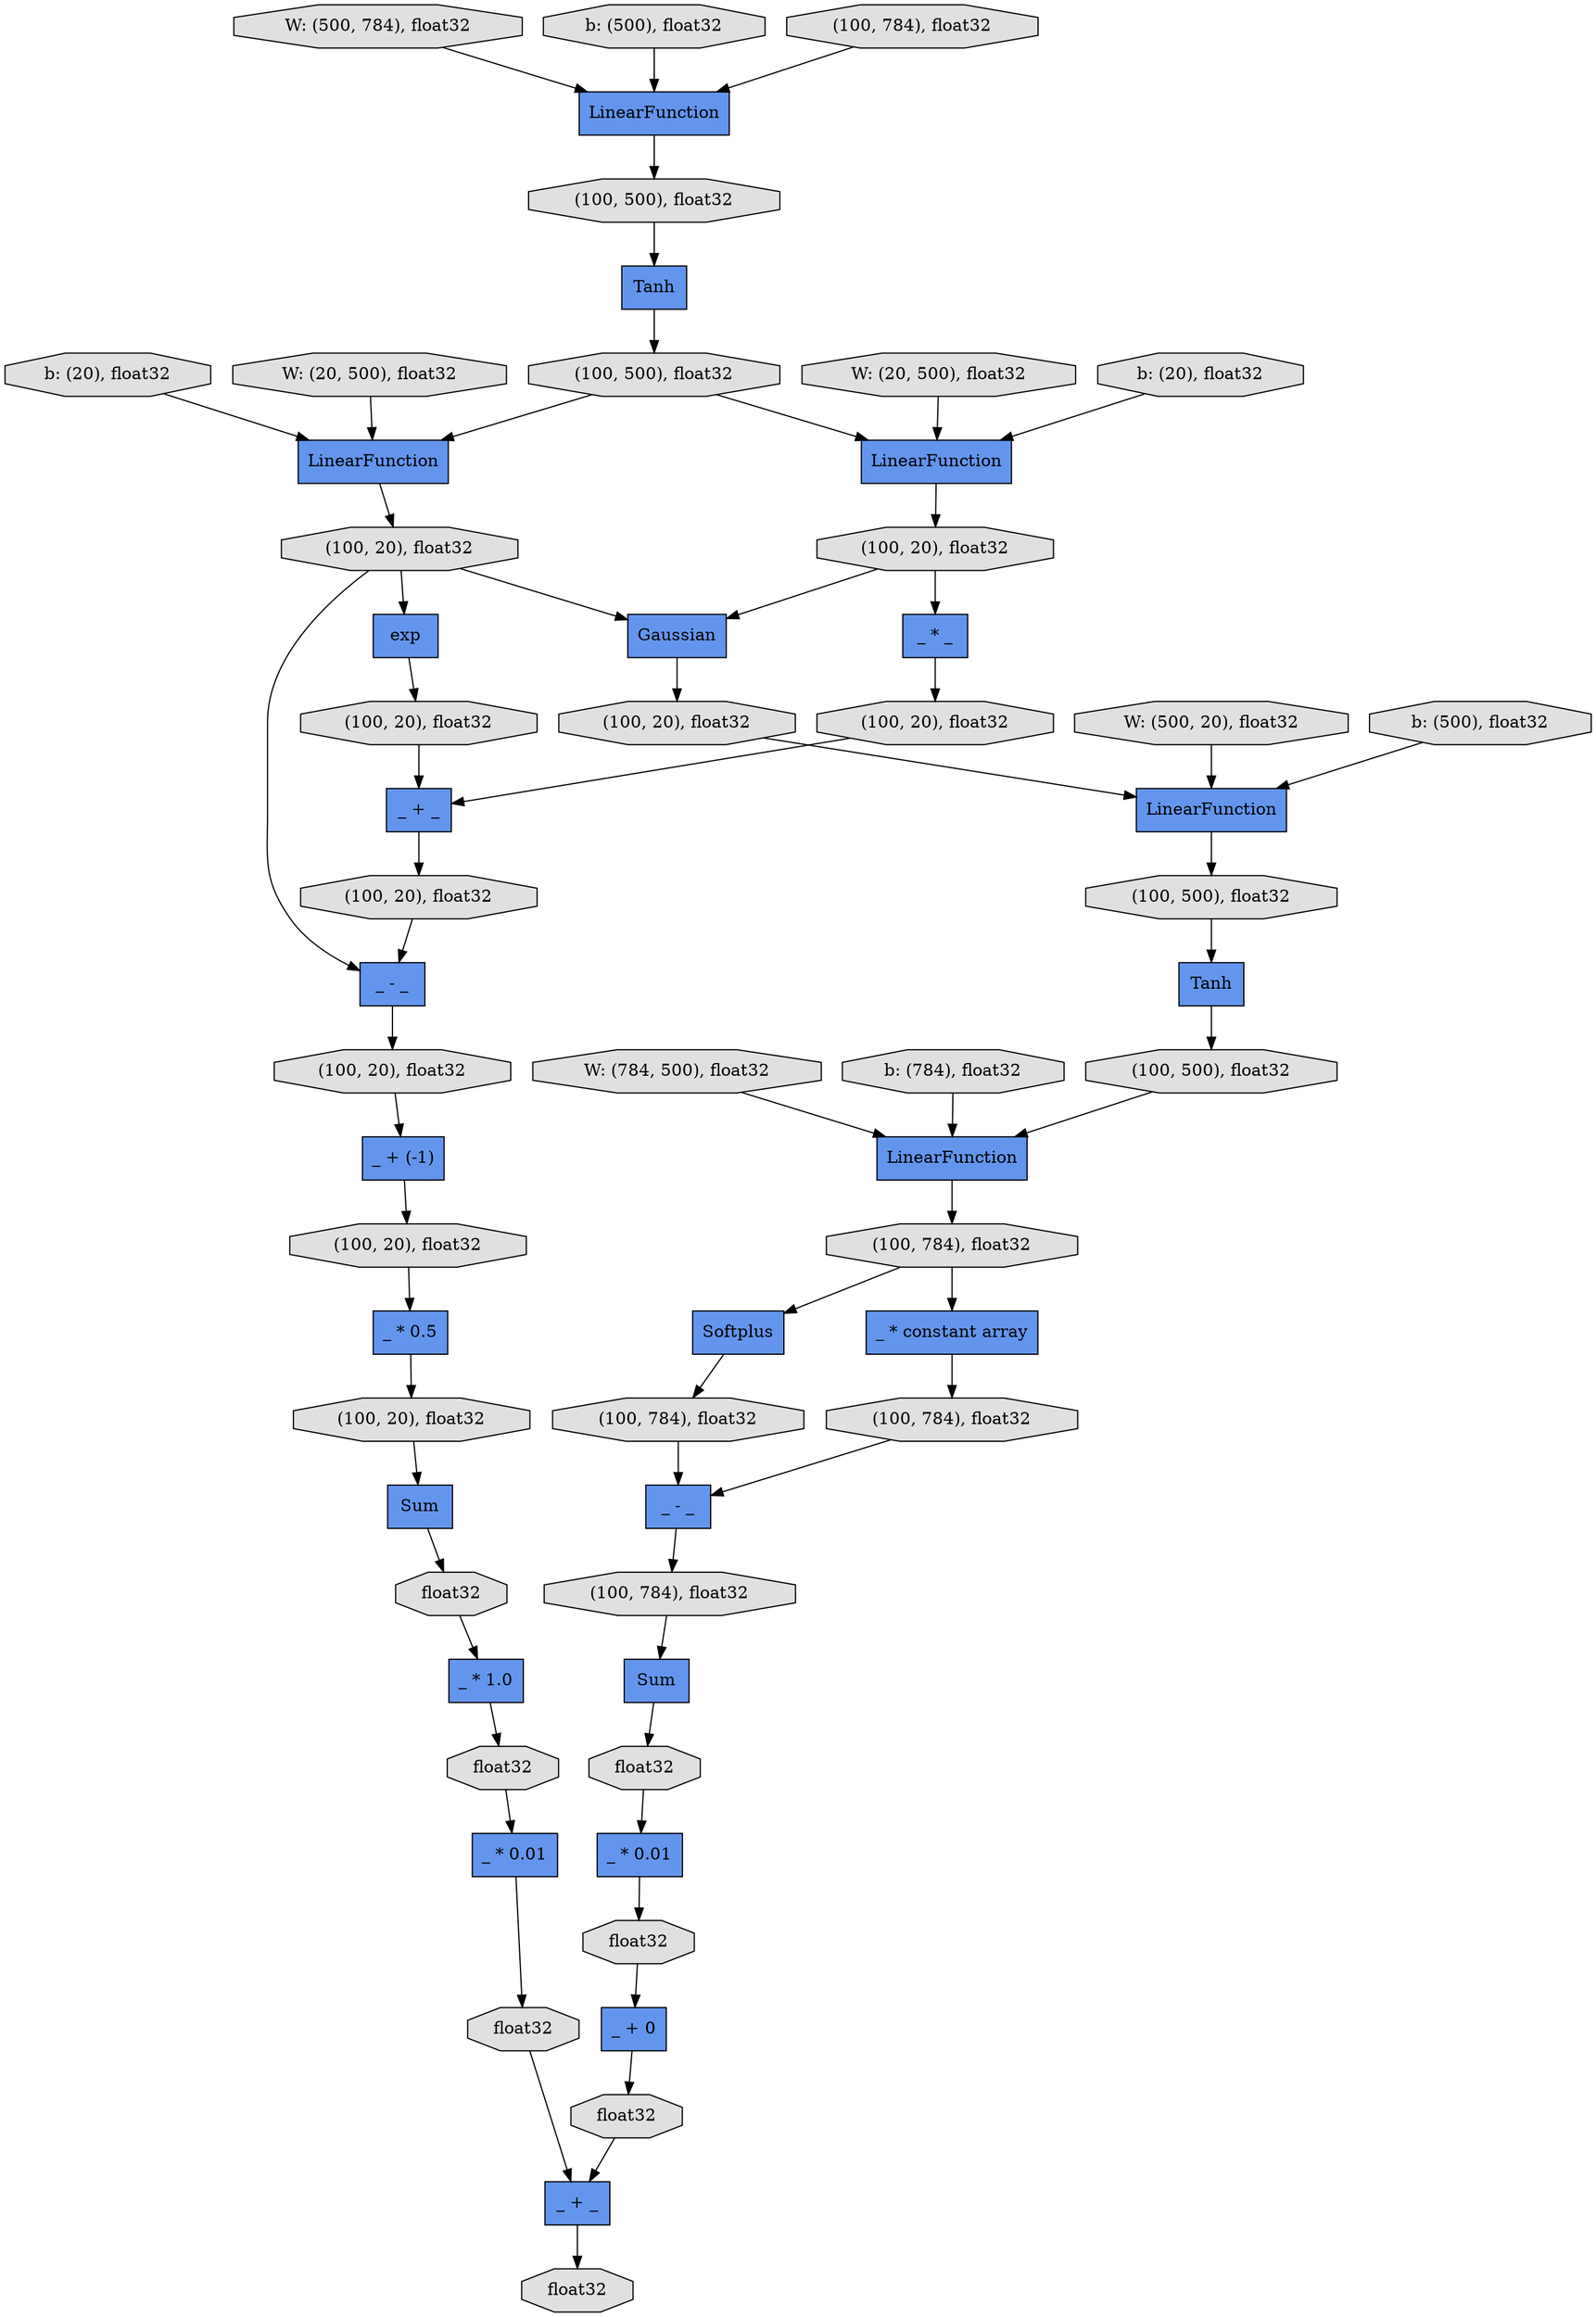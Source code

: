 digraph graphname{rankdir=TB;4600485928 [label="(100, 784), float32",shape="octagon",fillcolor="#E0E0E0",style="filled"];4606787712 [label="_ * 0.01",shape="record",fillcolor="#6495ED",style="filled"];4600486040 [label="float32",shape="octagon",fillcolor="#E0E0E0",style="filled"];4600258688 [label="W: (784, 500), float32",shape="octagon",fillcolor="#E0E0E0",style="filled"];4606787768 [label="float32",shape="octagon",fillcolor="#E0E0E0",style="filled"];4600213632 [label="Gaussian",shape="record",fillcolor="#6495ED",style="filled"];4600213688 [label="(100, 500), float32",shape="octagon",fillcolor="#E0E0E0",style="filled"];4600215704 [label="b: (20), float32",shape="octagon",fillcolor="#E0E0E0",style="filled"];4606787824 [label="_ + _",shape="record",fillcolor="#6495ED",style="filled"];4600486152 [label="exp",shape="record",fillcolor="#6495ED",style="filled"];4600484080 [label="(100, 20), float32",shape="octagon",fillcolor="#E0E0E0",style="filled"];4600484136 [label="LinearFunction",shape="record",fillcolor="#6495ED",style="filled"];4606787936 [label="float32",shape="octagon",fillcolor="#E0E0E0",style="filled"];4600486264 [label="float32",shape="octagon",fillcolor="#E0E0E0",style="filled"];4600484248 [label="(100, 20), float32",shape="octagon",fillcolor="#E0E0E0",style="filled"];4600259024 [label="b: (784), float32",shape="octagon",fillcolor="#E0E0E0",style="filled"];4600484360 [label="(100, 20), float32",shape="octagon",fillcolor="#E0E0E0",style="filled"];4600216096 [label="W: (20, 500), float32",shape="octagon",fillcolor="#E0E0E0",style="filled"];4606788160 [label="float32",shape="octagon",fillcolor="#E0E0E0",style="filled"];4600486488 [label="float32",shape="octagon",fillcolor="#E0E0E0",style="filled"];4600484416 [label="Tanh",shape="record",fillcolor="#6495ED",style="filled"];4600484528 [label="LinearFunction",shape="record",fillcolor="#6495ED",style="filled"];4606788328 [label="float32",shape="octagon",fillcolor="#E0E0E0",style="filled"];4600486656 [label="(100, 20), float32",shape="octagon",fillcolor="#E0E0E0",style="filled"];4600484640 [label="(100, 500), float32",shape="octagon",fillcolor="#E0E0E0",style="filled"];4600486768 [label="_ * _",shape="record",fillcolor="#6495ED",style="filled"];4600216432 [label="b: (20), float32",shape="octagon",fillcolor="#E0E0E0",style="filled"];4600486824 [label="_ + _",shape="record",fillcolor="#6495ED",style="filled"];4600484808 [label="Softplus",shape="record",fillcolor="#6495ED",style="filled"];4537879520 [label="W: (500, 784), float32",shape="octagon",fillcolor="#E0E0E0",style="filled"];4600486936 [label="(100, 20), float32",shape="octagon",fillcolor="#E0E0E0",style="filled"];4600484920 [label="(100, 500), float32",shape="octagon",fillcolor="#E0E0E0",style="filled"];4600486992 [label="_ - _",shape="record",fillcolor="#6495ED",style="filled"];4600487048 [label="_ + (-1)",shape="record",fillcolor="#6495ED",style="filled"];4600261824 [label="LinearFunction",shape="record",fillcolor="#6495ED",style="filled"];4600485088 [label="_ * 0.01",shape="record",fillcolor="#6495ED",style="filled"];4600487160 [label="(100, 20), float32",shape="octagon",fillcolor="#E0E0E0",style="filled"];4600485144 [label="(100, 784), float32",shape="octagon",fillcolor="#E0E0E0",style="filled"];4600216880 [label="W: (500, 20), float32",shape="octagon",fillcolor="#E0E0E0",style="filled"];4600487272 [label="_ * 0.5",shape="record",fillcolor="#6495ED",style="filled"];4600485256 [label="Sum",shape="record",fillcolor="#6495ED",style="filled"];4600214976 [label="b: (500), float32",shape="octagon",fillcolor="#E0E0E0",style="filled"];4600487384 [label="(100, 20), float32",shape="octagon",fillcolor="#E0E0E0",style="filled"];4600485368 [label="(100, 784), float32",shape="octagon",fillcolor="#E0E0E0",style="filled"];4600485424 [label="_ * constant array",shape="record",fillcolor="#6495ED",style="filled"];4600262216 [label="Tanh",shape="record",fillcolor="#6495ED",style="filled"];4600487552 [label="Sum",shape="record",fillcolor="#6495ED",style="filled"];4600217216 [label="b: (500), float32",shape="octagon",fillcolor="#E0E0E0",style="filled"];4600262328 [label="(100, 784), float32",shape="octagon",fillcolor="#E0E0E0",style="filled"];4600487664 [label="(100, 20), float32",shape="octagon",fillcolor="#E0E0E0",style="filled"];4600262384 [label="LinearFunction",shape="record",fillcolor="#6495ED",style="filled"];4600485704 [label="(100, 784), float32",shape="octagon",fillcolor="#E0E0E0",style="filled"];4600215368 [label="W: (20, 500), float32",shape="octagon",fillcolor="#E0E0E0",style="filled"];4600487776 [label="_ * 1.0",shape="record",fillcolor="#6495ED",style="filled"];4600262496 [label="(100, 500), float32",shape="octagon",fillcolor="#E0E0E0",style="filled"];4600485760 [label="_ - _",shape="record",fillcolor="#6495ED",style="filled"];4600262552 [label="LinearFunction",shape="record",fillcolor="#6495ED",style="filled"];4600485816 [label="_ + 0",shape="record",fillcolor="#6495ED",style="filled"];4600487888 [label="(100, 20), float32",shape="octagon",fillcolor="#E0E0E0",style="filled"];4600486824 -> 4600487160;4600484248 -> 4600486152;4600486040 -> 4600485088;4600484080 -> 4600486768;4600215704 -> 4600262384;4606788160 -> 4606787824;4606787768 -> 4600487776;4600484080 -> 4600213632;4600486656 -> 4600486824;4600485928 -> 4600485256;4600484248 -> 4600213632;4600487160 -> 4600486992;4600214976 -> 4600261824;4600262384 -> 4600484080;4606787712 -> 4606788160;4600484808 -> 4600485368;4600487384 -> 4600487048;4600486936 -> 4600486824;4600487552 -> 4606787768;4600213632 -> 4600484360;4600484920 -> 4600484528;4600262552 -> 4600484248;4600259024 -> 4600484528;4600485368 -> 4600485760;4600485760 -> 4600485928;4600485816 -> 4600486488;4600486768 -> 4600486936;4606787824 -> 4606788328;4600486992 -> 4600487384;4600262216 -> 4600213688;4600484528 -> 4600485144;4600485144 -> 4600484808;4600487776 -> 4606787936;4600484248 -> 4600486992;4600484640 -> 4600484416;4600262496 -> 4600262216;4600217216 -> 4600484136;4600484416 -> 4600484920;4600484136 -> 4600484640;4600486264 -> 4600485816;4600213688 -> 4600262384;4600213688 -> 4600262552;4600487048 -> 4600487664;4600485256 -> 4600486040;4537879520 -> 4600261824;4600487664 -> 4600487272;4600216880 -> 4600484136;4600486152 -> 4600486656;4600487888 -> 4600487552;4600485704 -> 4600485760;4600258688 -> 4600484528;4600485424 -> 4600485704;4600484360 -> 4600484136;4600262328 -> 4600261824;4600486488 -> 4606787824;4600485144 -> 4600485424;4606787936 -> 4606787712;4600487272 -> 4600487888;4600216096 -> 4600262552;4600215368 -> 4600262384;4600485088 -> 4600486264;4600261824 -> 4600262496;4600216432 -> 4600262552;}